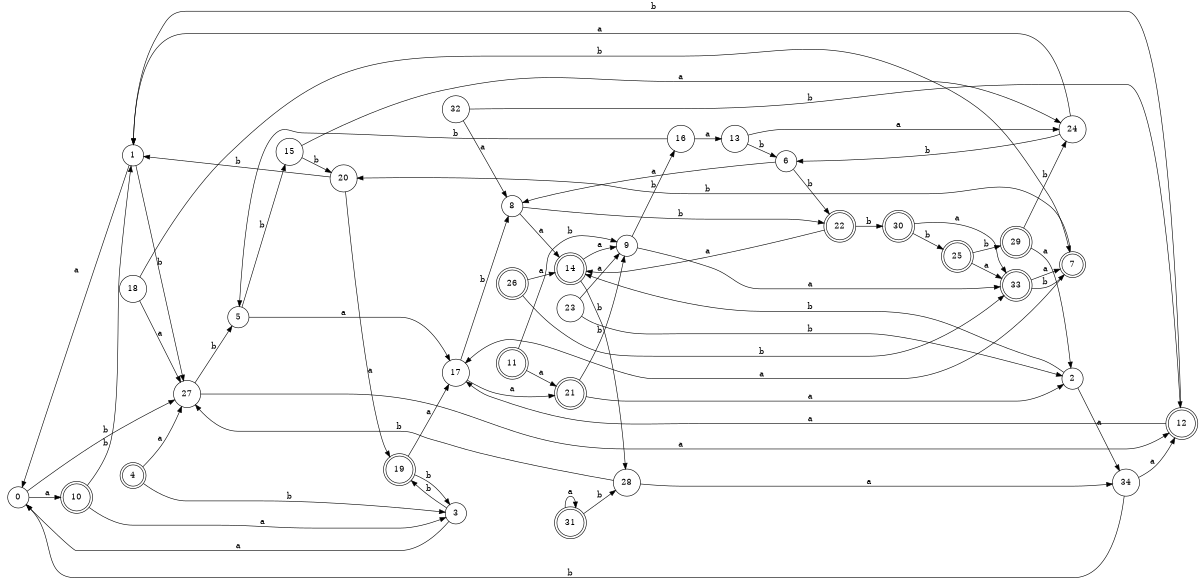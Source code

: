 digraph n28_1 {
__start0 [label="" shape="none"];

rankdir=LR;
size="8,5";

s0 [style="filled", color="black", fillcolor="white" shape="circle", label="0"];
s1 [style="filled", color="black", fillcolor="white" shape="circle", label="1"];
s2 [style="filled", color="black", fillcolor="white" shape="circle", label="2"];
s3 [style="filled", color="black", fillcolor="white" shape="circle", label="3"];
s4 [style="rounded,filled", color="black", fillcolor="white" shape="doublecircle", label="4"];
s5 [style="filled", color="black", fillcolor="white" shape="circle", label="5"];
s6 [style="filled", color="black", fillcolor="white" shape="circle", label="6"];
s7 [style="rounded,filled", color="black", fillcolor="white" shape="doublecircle", label="7"];
s8 [style="filled", color="black", fillcolor="white" shape="circle", label="8"];
s9 [style="filled", color="black", fillcolor="white" shape="circle", label="9"];
s10 [style="rounded,filled", color="black", fillcolor="white" shape="doublecircle", label="10"];
s11 [style="rounded,filled", color="black", fillcolor="white" shape="doublecircle", label="11"];
s12 [style="rounded,filled", color="black", fillcolor="white" shape="doublecircle", label="12"];
s13 [style="filled", color="black", fillcolor="white" shape="circle", label="13"];
s14 [style="rounded,filled", color="black", fillcolor="white" shape="doublecircle", label="14"];
s15 [style="filled", color="black", fillcolor="white" shape="circle", label="15"];
s16 [style="filled", color="black", fillcolor="white" shape="circle", label="16"];
s17 [style="filled", color="black", fillcolor="white" shape="circle", label="17"];
s18 [style="filled", color="black", fillcolor="white" shape="circle", label="18"];
s19 [style="rounded,filled", color="black", fillcolor="white" shape="doublecircle", label="19"];
s20 [style="filled", color="black", fillcolor="white" shape="circle", label="20"];
s21 [style="rounded,filled", color="black", fillcolor="white" shape="doublecircle", label="21"];
s22 [style="rounded,filled", color="black", fillcolor="white" shape="doublecircle", label="22"];
s23 [style="filled", color="black", fillcolor="white" shape="circle", label="23"];
s24 [style="filled", color="black", fillcolor="white" shape="circle", label="24"];
s25 [style="rounded,filled", color="black", fillcolor="white" shape="doublecircle", label="25"];
s26 [style="rounded,filled", color="black", fillcolor="white" shape="doublecircle", label="26"];
s27 [style="filled", color="black", fillcolor="white" shape="circle", label="27"];
s28 [style="filled", color="black", fillcolor="white" shape="circle", label="28"];
s29 [style="rounded,filled", color="black", fillcolor="white" shape="doublecircle", label="29"];
s30 [style="rounded,filled", color="black", fillcolor="white" shape="doublecircle", label="30"];
s31 [style="rounded,filled", color="black", fillcolor="white" shape="doublecircle", label="31"];
s32 [style="filled", color="black", fillcolor="white" shape="circle", label="32"];
s33 [style="rounded,filled", color="black", fillcolor="white" shape="doublecircle", label="33"];
s34 [style="filled", color="black", fillcolor="white" shape="circle", label="34"];
s0 -> s10 [label="a"];
s0 -> s27 [label="b"];
s1 -> s0 [label="a"];
s1 -> s27 [label="b"];
s2 -> s34 [label="a"];
s2 -> s14 [label="b"];
s3 -> s0 [label="a"];
s3 -> s19 [label="b"];
s4 -> s27 [label="a"];
s4 -> s3 [label="b"];
s5 -> s17 [label="a"];
s5 -> s15 [label="b"];
s6 -> s8 [label="a"];
s6 -> s22 [label="b"];
s7 -> s17 [label="a"];
s7 -> s20 [label="b"];
s8 -> s14 [label="a"];
s8 -> s22 [label="b"];
s9 -> s33 [label="a"];
s9 -> s16 [label="b"];
s10 -> s3 [label="a"];
s10 -> s1 [label="b"];
s11 -> s21 [label="a"];
s11 -> s9 [label="b"];
s12 -> s17 [label="a"];
s12 -> s1 [label="b"];
s13 -> s24 [label="a"];
s13 -> s6 [label="b"];
s14 -> s9 [label="a"];
s14 -> s28 [label="b"];
s15 -> s24 [label="a"];
s15 -> s20 [label="b"];
s16 -> s13 [label="a"];
s16 -> s5 [label="b"];
s17 -> s21 [label="a"];
s17 -> s8 [label="b"];
s18 -> s27 [label="a"];
s18 -> s7 [label="b"];
s19 -> s17 [label="a"];
s19 -> s3 [label="b"];
s20 -> s19 [label="a"];
s20 -> s1 [label="b"];
s21 -> s2 [label="a"];
s21 -> s9 [label="b"];
s22 -> s14 [label="a"];
s22 -> s30 [label="b"];
s23 -> s9 [label="a"];
s23 -> s2 [label="b"];
s24 -> s1 [label="a"];
s24 -> s6 [label="b"];
s25 -> s33 [label="a"];
s25 -> s29 [label="b"];
s26 -> s14 [label="a"];
s26 -> s33 [label="b"];
s27 -> s12 [label="a"];
s27 -> s5 [label="b"];
s28 -> s34 [label="a"];
s28 -> s27 [label="b"];
s29 -> s2 [label="a"];
s29 -> s24 [label="b"];
s30 -> s33 [label="a"];
s30 -> s25 [label="b"];
s31 -> s31 [label="a"];
s31 -> s28 [label="b"];
s32 -> s8 [label="a"];
s32 -> s12 [label="b"];
s33 -> s7 [label="a"];
s33 -> s7 [label="b"];
s34 -> s12 [label="a"];
s34 -> s0 [label="b"];

}